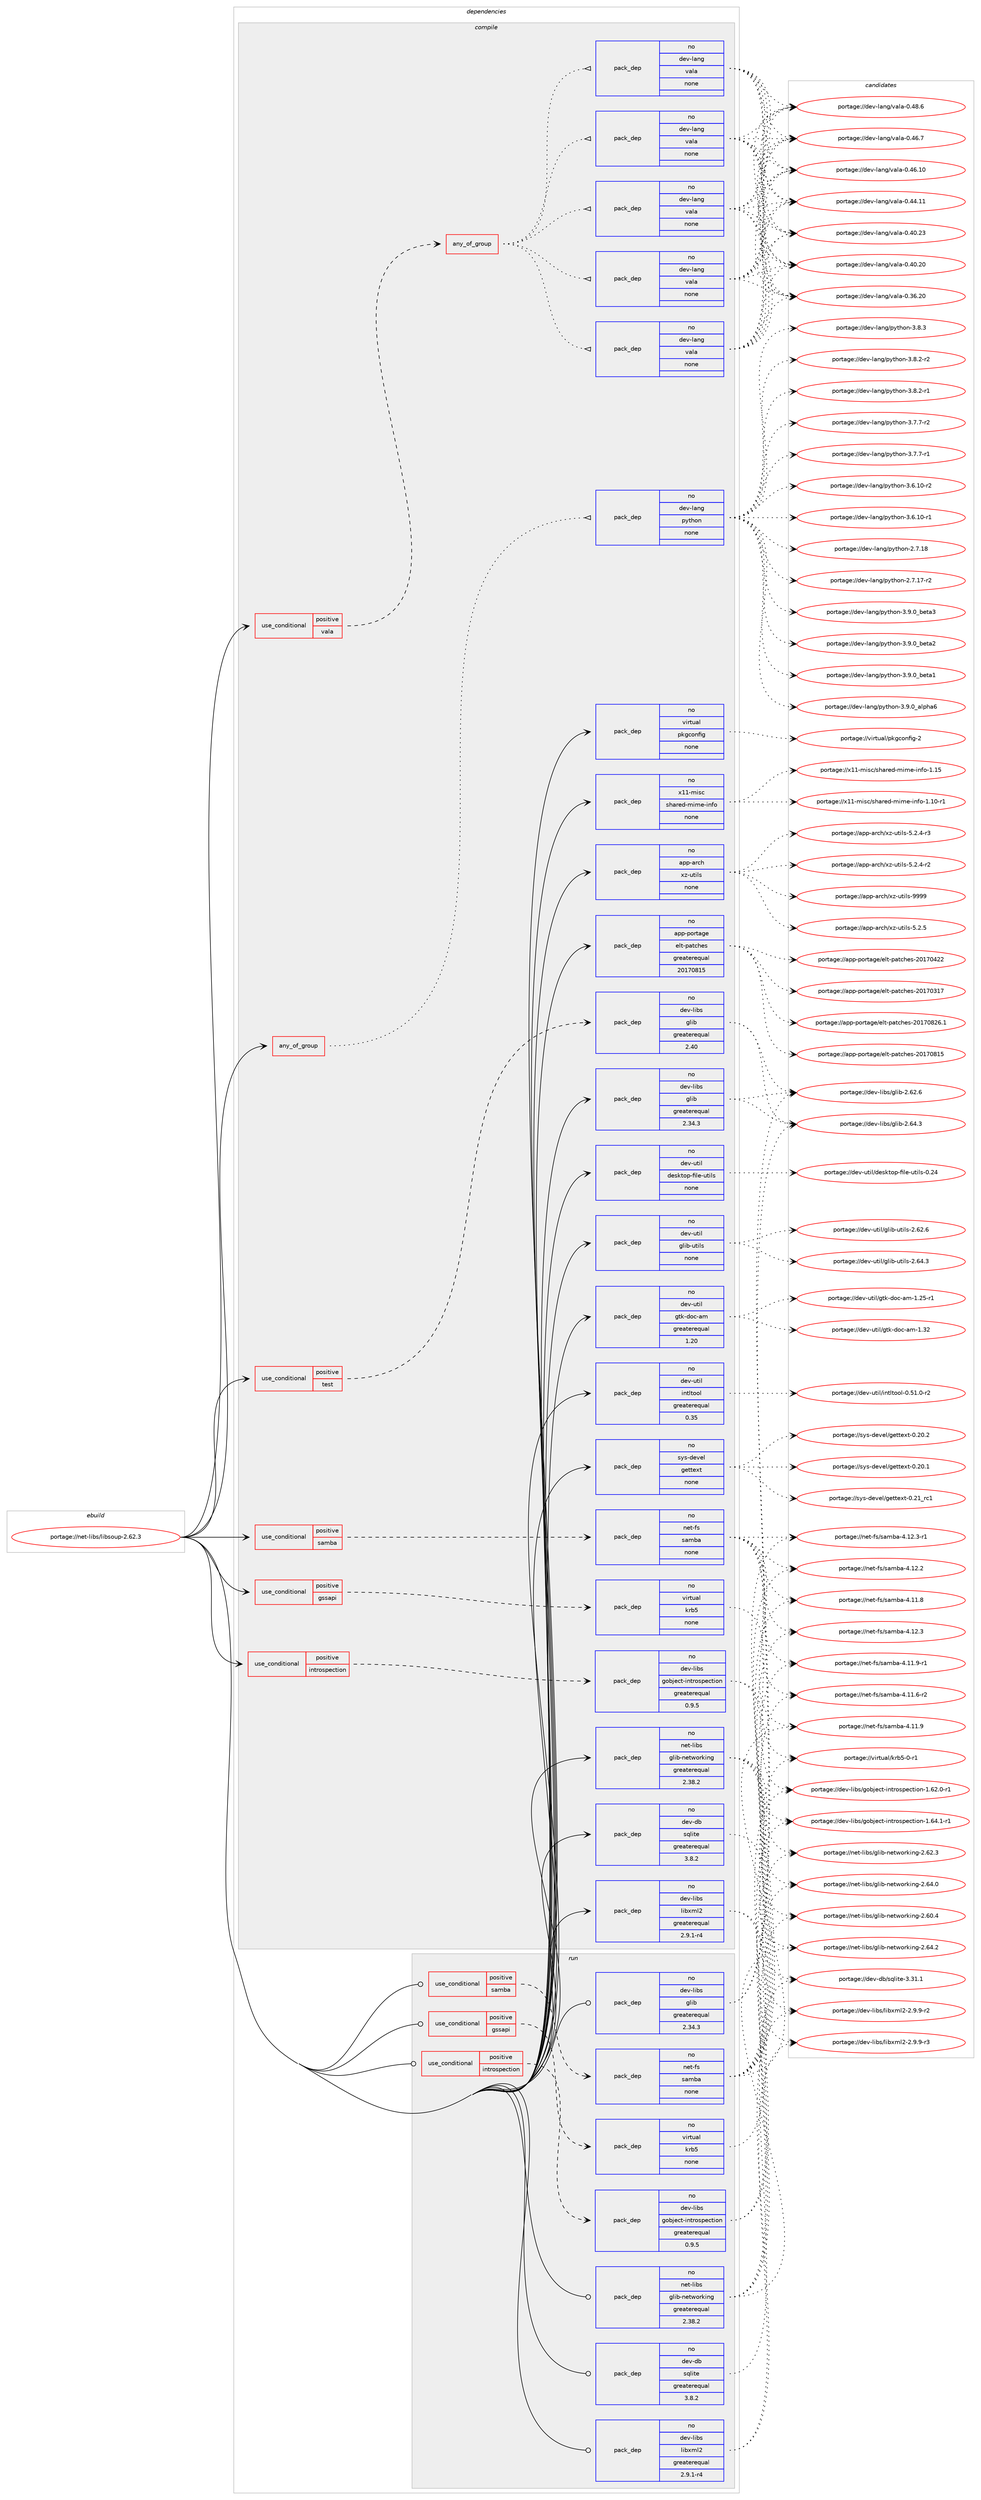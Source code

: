 digraph prolog {

# *************
# Graph options
# *************

newrank=true;
concentrate=true;
compound=true;
graph [rankdir=LR,fontname=Helvetica,fontsize=10,ranksep=1.5];#, ranksep=2.5, nodesep=0.2];
edge  [arrowhead=vee];
node  [fontname=Helvetica,fontsize=10];

# **********
# The ebuild
# **********

subgraph cluster_leftcol {
color=gray;
rank=same;
label=<<i>ebuild</i>>;
id [label="portage://net-libs/libsoup-2.62.3", color=red, width=4, href="../net-libs/libsoup-2.62.3.svg"];
}

# ****************
# The dependencies
# ****************

subgraph cluster_midcol {
color=gray;
label=<<i>dependencies</i>>;
subgraph cluster_compile {
fillcolor="#eeeeee";
style=filled;
label=<<i>compile</i>>;
subgraph any98 {
dependency8742 [label=<<TABLE BORDER="0" CELLBORDER="1" CELLSPACING="0" CELLPADDING="4"><TR><TD CELLPADDING="10">any_of_group</TD></TR></TABLE>>, shape=none, color=red];subgraph pack7133 {
dependency8743 [label=<<TABLE BORDER="0" CELLBORDER="1" CELLSPACING="0" CELLPADDING="4" WIDTH="220"><TR><TD ROWSPAN="6" CELLPADDING="30">pack_dep</TD></TR><TR><TD WIDTH="110">no</TD></TR><TR><TD>dev-lang</TD></TR><TR><TD>python</TD></TR><TR><TD>none</TD></TR><TR><TD></TD></TR></TABLE>>, shape=none, color=blue];
}
dependency8742:e -> dependency8743:w [weight=20,style="dotted",arrowhead="oinv"];
}
id:e -> dependency8742:w [weight=20,style="solid",arrowhead="vee"];
subgraph cond1483 {
dependency8744 [label=<<TABLE BORDER="0" CELLBORDER="1" CELLSPACING="0" CELLPADDING="4"><TR><TD ROWSPAN="3" CELLPADDING="10">use_conditional</TD></TR><TR><TD>positive</TD></TR><TR><TD>gssapi</TD></TR></TABLE>>, shape=none, color=red];
subgraph pack7134 {
dependency8745 [label=<<TABLE BORDER="0" CELLBORDER="1" CELLSPACING="0" CELLPADDING="4" WIDTH="220"><TR><TD ROWSPAN="6" CELLPADDING="30">pack_dep</TD></TR><TR><TD WIDTH="110">no</TD></TR><TR><TD>virtual</TD></TR><TR><TD>krb5</TD></TR><TR><TD>none</TD></TR><TR><TD></TD></TR></TABLE>>, shape=none, color=blue];
}
dependency8744:e -> dependency8745:w [weight=20,style="dashed",arrowhead="vee"];
}
id:e -> dependency8744:w [weight=20,style="solid",arrowhead="vee"];
subgraph cond1484 {
dependency8746 [label=<<TABLE BORDER="0" CELLBORDER="1" CELLSPACING="0" CELLPADDING="4"><TR><TD ROWSPAN="3" CELLPADDING="10">use_conditional</TD></TR><TR><TD>positive</TD></TR><TR><TD>introspection</TD></TR></TABLE>>, shape=none, color=red];
subgraph pack7135 {
dependency8747 [label=<<TABLE BORDER="0" CELLBORDER="1" CELLSPACING="0" CELLPADDING="4" WIDTH="220"><TR><TD ROWSPAN="6" CELLPADDING="30">pack_dep</TD></TR><TR><TD WIDTH="110">no</TD></TR><TR><TD>dev-libs</TD></TR><TR><TD>gobject-introspection</TD></TR><TR><TD>greaterequal</TD></TR><TR><TD>0.9.5</TD></TR></TABLE>>, shape=none, color=blue];
}
dependency8746:e -> dependency8747:w [weight=20,style="dashed",arrowhead="vee"];
}
id:e -> dependency8746:w [weight=20,style="solid",arrowhead="vee"];
subgraph cond1485 {
dependency8748 [label=<<TABLE BORDER="0" CELLBORDER="1" CELLSPACING="0" CELLPADDING="4"><TR><TD ROWSPAN="3" CELLPADDING="10">use_conditional</TD></TR><TR><TD>positive</TD></TR><TR><TD>samba</TD></TR></TABLE>>, shape=none, color=red];
subgraph pack7136 {
dependency8749 [label=<<TABLE BORDER="0" CELLBORDER="1" CELLSPACING="0" CELLPADDING="4" WIDTH="220"><TR><TD ROWSPAN="6" CELLPADDING="30">pack_dep</TD></TR><TR><TD WIDTH="110">no</TD></TR><TR><TD>net-fs</TD></TR><TR><TD>samba</TD></TR><TR><TD>none</TD></TR><TR><TD></TD></TR></TABLE>>, shape=none, color=blue];
}
dependency8748:e -> dependency8749:w [weight=20,style="dashed",arrowhead="vee"];
}
id:e -> dependency8748:w [weight=20,style="solid",arrowhead="vee"];
subgraph cond1486 {
dependency8750 [label=<<TABLE BORDER="0" CELLBORDER="1" CELLSPACING="0" CELLPADDING="4"><TR><TD ROWSPAN="3" CELLPADDING="10">use_conditional</TD></TR><TR><TD>positive</TD></TR><TR><TD>test</TD></TR></TABLE>>, shape=none, color=red];
subgraph pack7137 {
dependency8751 [label=<<TABLE BORDER="0" CELLBORDER="1" CELLSPACING="0" CELLPADDING="4" WIDTH="220"><TR><TD ROWSPAN="6" CELLPADDING="30">pack_dep</TD></TR><TR><TD WIDTH="110">no</TD></TR><TR><TD>dev-libs</TD></TR><TR><TD>glib</TD></TR><TR><TD>greaterequal</TD></TR><TR><TD>2.40</TD></TR></TABLE>>, shape=none, color=blue];
}
dependency8750:e -> dependency8751:w [weight=20,style="dashed",arrowhead="vee"];
}
id:e -> dependency8750:w [weight=20,style="solid",arrowhead="vee"];
subgraph cond1487 {
dependency8752 [label=<<TABLE BORDER="0" CELLBORDER="1" CELLSPACING="0" CELLPADDING="4"><TR><TD ROWSPAN="3" CELLPADDING="10">use_conditional</TD></TR><TR><TD>positive</TD></TR><TR><TD>vala</TD></TR></TABLE>>, shape=none, color=red];
subgraph any99 {
dependency8753 [label=<<TABLE BORDER="0" CELLBORDER="1" CELLSPACING="0" CELLPADDING="4"><TR><TD CELLPADDING="10">any_of_group</TD></TR></TABLE>>, shape=none, color=red];subgraph pack7138 {
dependency8754 [label=<<TABLE BORDER="0" CELLBORDER="1" CELLSPACING="0" CELLPADDING="4" WIDTH="220"><TR><TD ROWSPAN="6" CELLPADDING="30">pack_dep</TD></TR><TR><TD WIDTH="110">no</TD></TR><TR><TD>dev-lang</TD></TR><TR><TD>vala</TD></TR><TR><TD>none</TD></TR><TR><TD></TD></TR></TABLE>>, shape=none, color=blue];
}
dependency8753:e -> dependency8754:w [weight=20,style="dotted",arrowhead="oinv"];
subgraph pack7139 {
dependency8755 [label=<<TABLE BORDER="0" CELLBORDER="1" CELLSPACING="0" CELLPADDING="4" WIDTH="220"><TR><TD ROWSPAN="6" CELLPADDING="30">pack_dep</TD></TR><TR><TD WIDTH="110">no</TD></TR><TR><TD>dev-lang</TD></TR><TR><TD>vala</TD></TR><TR><TD>none</TD></TR><TR><TD></TD></TR></TABLE>>, shape=none, color=blue];
}
dependency8753:e -> dependency8755:w [weight=20,style="dotted",arrowhead="oinv"];
subgraph pack7140 {
dependency8756 [label=<<TABLE BORDER="0" CELLBORDER="1" CELLSPACING="0" CELLPADDING="4" WIDTH="220"><TR><TD ROWSPAN="6" CELLPADDING="30">pack_dep</TD></TR><TR><TD WIDTH="110">no</TD></TR><TR><TD>dev-lang</TD></TR><TR><TD>vala</TD></TR><TR><TD>none</TD></TR><TR><TD></TD></TR></TABLE>>, shape=none, color=blue];
}
dependency8753:e -> dependency8756:w [weight=20,style="dotted",arrowhead="oinv"];
subgraph pack7141 {
dependency8757 [label=<<TABLE BORDER="0" CELLBORDER="1" CELLSPACING="0" CELLPADDING="4" WIDTH="220"><TR><TD ROWSPAN="6" CELLPADDING="30">pack_dep</TD></TR><TR><TD WIDTH="110">no</TD></TR><TR><TD>dev-lang</TD></TR><TR><TD>vala</TD></TR><TR><TD>none</TD></TR><TR><TD></TD></TR></TABLE>>, shape=none, color=blue];
}
dependency8753:e -> dependency8757:w [weight=20,style="dotted",arrowhead="oinv"];
subgraph pack7142 {
dependency8758 [label=<<TABLE BORDER="0" CELLBORDER="1" CELLSPACING="0" CELLPADDING="4" WIDTH="220"><TR><TD ROWSPAN="6" CELLPADDING="30">pack_dep</TD></TR><TR><TD WIDTH="110">no</TD></TR><TR><TD>dev-lang</TD></TR><TR><TD>vala</TD></TR><TR><TD>none</TD></TR><TR><TD></TD></TR></TABLE>>, shape=none, color=blue];
}
dependency8753:e -> dependency8758:w [weight=20,style="dotted",arrowhead="oinv"];
}
dependency8752:e -> dependency8753:w [weight=20,style="dashed",arrowhead="vee"];
}
id:e -> dependency8752:w [weight=20,style="solid",arrowhead="vee"];
subgraph pack7143 {
dependency8759 [label=<<TABLE BORDER="0" CELLBORDER="1" CELLSPACING="0" CELLPADDING="4" WIDTH="220"><TR><TD ROWSPAN="6" CELLPADDING="30">pack_dep</TD></TR><TR><TD WIDTH="110">no</TD></TR><TR><TD>app-arch</TD></TR><TR><TD>xz-utils</TD></TR><TR><TD>none</TD></TR><TR><TD></TD></TR></TABLE>>, shape=none, color=blue];
}
id:e -> dependency8759:w [weight=20,style="solid",arrowhead="vee"];
subgraph pack7144 {
dependency8760 [label=<<TABLE BORDER="0" CELLBORDER="1" CELLSPACING="0" CELLPADDING="4" WIDTH="220"><TR><TD ROWSPAN="6" CELLPADDING="30">pack_dep</TD></TR><TR><TD WIDTH="110">no</TD></TR><TR><TD>app-portage</TD></TR><TR><TD>elt-patches</TD></TR><TR><TD>greaterequal</TD></TR><TR><TD>20170815</TD></TR></TABLE>>, shape=none, color=blue];
}
id:e -> dependency8760:w [weight=20,style="solid",arrowhead="vee"];
subgraph pack7145 {
dependency8761 [label=<<TABLE BORDER="0" CELLBORDER="1" CELLSPACING="0" CELLPADDING="4" WIDTH="220"><TR><TD ROWSPAN="6" CELLPADDING="30">pack_dep</TD></TR><TR><TD WIDTH="110">no</TD></TR><TR><TD>dev-db</TD></TR><TR><TD>sqlite</TD></TR><TR><TD>greaterequal</TD></TR><TR><TD>3.8.2</TD></TR></TABLE>>, shape=none, color=blue];
}
id:e -> dependency8761:w [weight=20,style="solid",arrowhead="vee"];
subgraph pack7146 {
dependency8762 [label=<<TABLE BORDER="0" CELLBORDER="1" CELLSPACING="0" CELLPADDING="4" WIDTH="220"><TR><TD ROWSPAN="6" CELLPADDING="30">pack_dep</TD></TR><TR><TD WIDTH="110">no</TD></TR><TR><TD>dev-libs</TD></TR><TR><TD>glib</TD></TR><TR><TD>greaterequal</TD></TR><TR><TD>2.34.3</TD></TR></TABLE>>, shape=none, color=blue];
}
id:e -> dependency8762:w [weight=20,style="solid",arrowhead="vee"];
subgraph pack7147 {
dependency8763 [label=<<TABLE BORDER="0" CELLBORDER="1" CELLSPACING="0" CELLPADDING="4" WIDTH="220"><TR><TD ROWSPAN="6" CELLPADDING="30">pack_dep</TD></TR><TR><TD WIDTH="110">no</TD></TR><TR><TD>dev-libs</TD></TR><TR><TD>libxml2</TD></TR><TR><TD>greaterequal</TD></TR><TR><TD>2.9.1-r4</TD></TR></TABLE>>, shape=none, color=blue];
}
id:e -> dependency8763:w [weight=20,style="solid",arrowhead="vee"];
subgraph pack7148 {
dependency8764 [label=<<TABLE BORDER="0" CELLBORDER="1" CELLSPACING="0" CELLPADDING="4" WIDTH="220"><TR><TD ROWSPAN="6" CELLPADDING="30">pack_dep</TD></TR><TR><TD WIDTH="110">no</TD></TR><TR><TD>dev-util</TD></TR><TR><TD>desktop-file-utils</TD></TR><TR><TD>none</TD></TR><TR><TD></TD></TR></TABLE>>, shape=none, color=blue];
}
id:e -> dependency8764:w [weight=20,style="solid",arrowhead="vee"];
subgraph pack7149 {
dependency8765 [label=<<TABLE BORDER="0" CELLBORDER="1" CELLSPACING="0" CELLPADDING="4" WIDTH="220"><TR><TD ROWSPAN="6" CELLPADDING="30">pack_dep</TD></TR><TR><TD WIDTH="110">no</TD></TR><TR><TD>dev-util</TD></TR><TR><TD>glib-utils</TD></TR><TR><TD>none</TD></TR><TR><TD></TD></TR></TABLE>>, shape=none, color=blue];
}
id:e -> dependency8765:w [weight=20,style="solid",arrowhead="vee"];
subgraph pack7150 {
dependency8766 [label=<<TABLE BORDER="0" CELLBORDER="1" CELLSPACING="0" CELLPADDING="4" WIDTH="220"><TR><TD ROWSPAN="6" CELLPADDING="30">pack_dep</TD></TR><TR><TD WIDTH="110">no</TD></TR><TR><TD>dev-util</TD></TR><TR><TD>gtk-doc-am</TD></TR><TR><TD>greaterequal</TD></TR><TR><TD>1.20</TD></TR></TABLE>>, shape=none, color=blue];
}
id:e -> dependency8766:w [weight=20,style="solid",arrowhead="vee"];
subgraph pack7151 {
dependency8767 [label=<<TABLE BORDER="0" CELLBORDER="1" CELLSPACING="0" CELLPADDING="4" WIDTH="220"><TR><TD ROWSPAN="6" CELLPADDING="30">pack_dep</TD></TR><TR><TD WIDTH="110">no</TD></TR><TR><TD>dev-util</TD></TR><TR><TD>intltool</TD></TR><TR><TD>greaterequal</TD></TR><TR><TD>0.35</TD></TR></TABLE>>, shape=none, color=blue];
}
id:e -> dependency8767:w [weight=20,style="solid",arrowhead="vee"];
subgraph pack7152 {
dependency8768 [label=<<TABLE BORDER="0" CELLBORDER="1" CELLSPACING="0" CELLPADDING="4" WIDTH="220"><TR><TD ROWSPAN="6" CELLPADDING="30">pack_dep</TD></TR><TR><TD WIDTH="110">no</TD></TR><TR><TD>net-libs</TD></TR><TR><TD>glib-networking</TD></TR><TR><TD>greaterequal</TD></TR><TR><TD>2.38.2</TD></TR></TABLE>>, shape=none, color=blue];
}
id:e -> dependency8768:w [weight=20,style="solid",arrowhead="vee"];
subgraph pack7153 {
dependency8769 [label=<<TABLE BORDER="0" CELLBORDER="1" CELLSPACING="0" CELLPADDING="4" WIDTH="220"><TR><TD ROWSPAN="6" CELLPADDING="30">pack_dep</TD></TR><TR><TD WIDTH="110">no</TD></TR><TR><TD>sys-devel</TD></TR><TR><TD>gettext</TD></TR><TR><TD>none</TD></TR><TR><TD></TD></TR></TABLE>>, shape=none, color=blue];
}
id:e -> dependency8769:w [weight=20,style="solid",arrowhead="vee"];
subgraph pack7154 {
dependency8770 [label=<<TABLE BORDER="0" CELLBORDER="1" CELLSPACING="0" CELLPADDING="4" WIDTH="220"><TR><TD ROWSPAN="6" CELLPADDING="30">pack_dep</TD></TR><TR><TD WIDTH="110">no</TD></TR><TR><TD>virtual</TD></TR><TR><TD>pkgconfig</TD></TR><TR><TD>none</TD></TR><TR><TD></TD></TR></TABLE>>, shape=none, color=blue];
}
id:e -> dependency8770:w [weight=20,style="solid",arrowhead="vee"];
subgraph pack7155 {
dependency8771 [label=<<TABLE BORDER="0" CELLBORDER="1" CELLSPACING="0" CELLPADDING="4" WIDTH="220"><TR><TD ROWSPAN="6" CELLPADDING="30">pack_dep</TD></TR><TR><TD WIDTH="110">no</TD></TR><TR><TD>x11-misc</TD></TR><TR><TD>shared-mime-info</TD></TR><TR><TD>none</TD></TR><TR><TD></TD></TR></TABLE>>, shape=none, color=blue];
}
id:e -> dependency8771:w [weight=20,style="solid",arrowhead="vee"];
}
subgraph cluster_compileandrun {
fillcolor="#eeeeee";
style=filled;
label=<<i>compile and run</i>>;
}
subgraph cluster_run {
fillcolor="#eeeeee";
style=filled;
label=<<i>run</i>>;
subgraph cond1488 {
dependency8772 [label=<<TABLE BORDER="0" CELLBORDER="1" CELLSPACING="0" CELLPADDING="4"><TR><TD ROWSPAN="3" CELLPADDING="10">use_conditional</TD></TR><TR><TD>positive</TD></TR><TR><TD>gssapi</TD></TR></TABLE>>, shape=none, color=red];
subgraph pack7156 {
dependency8773 [label=<<TABLE BORDER="0" CELLBORDER="1" CELLSPACING="0" CELLPADDING="4" WIDTH="220"><TR><TD ROWSPAN="6" CELLPADDING="30">pack_dep</TD></TR><TR><TD WIDTH="110">no</TD></TR><TR><TD>virtual</TD></TR><TR><TD>krb5</TD></TR><TR><TD>none</TD></TR><TR><TD></TD></TR></TABLE>>, shape=none, color=blue];
}
dependency8772:e -> dependency8773:w [weight=20,style="dashed",arrowhead="vee"];
}
id:e -> dependency8772:w [weight=20,style="solid",arrowhead="odot"];
subgraph cond1489 {
dependency8774 [label=<<TABLE BORDER="0" CELLBORDER="1" CELLSPACING="0" CELLPADDING="4"><TR><TD ROWSPAN="3" CELLPADDING="10">use_conditional</TD></TR><TR><TD>positive</TD></TR><TR><TD>introspection</TD></TR></TABLE>>, shape=none, color=red];
subgraph pack7157 {
dependency8775 [label=<<TABLE BORDER="0" CELLBORDER="1" CELLSPACING="0" CELLPADDING="4" WIDTH="220"><TR><TD ROWSPAN="6" CELLPADDING="30">pack_dep</TD></TR><TR><TD WIDTH="110">no</TD></TR><TR><TD>dev-libs</TD></TR><TR><TD>gobject-introspection</TD></TR><TR><TD>greaterequal</TD></TR><TR><TD>0.9.5</TD></TR></TABLE>>, shape=none, color=blue];
}
dependency8774:e -> dependency8775:w [weight=20,style="dashed",arrowhead="vee"];
}
id:e -> dependency8774:w [weight=20,style="solid",arrowhead="odot"];
subgraph cond1490 {
dependency8776 [label=<<TABLE BORDER="0" CELLBORDER="1" CELLSPACING="0" CELLPADDING="4"><TR><TD ROWSPAN="3" CELLPADDING="10">use_conditional</TD></TR><TR><TD>positive</TD></TR><TR><TD>samba</TD></TR></TABLE>>, shape=none, color=red];
subgraph pack7158 {
dependency8777 [label=<<TABLE BORDER="0" CELLBORDER="1" CELLSPACING="0" CELLPADDING="4" WIDTH="220"><TR><TD ROWSPAN="6" CELLPADDING="30">pack_dep</TD></TR><TR><TD WIDTH="110">no</TD></TR><TR><TD>net-fs</TD></TR><TR><TD>samba</TD></TR><TR><TD>none</TD></TR><TR><TD></TD></TR></TABLE>>, shape=none, color=blue];
}
dependency8776:e -> dependency8777:w [weight=20,style="dashed",arrowhead="vee"];
}
id:e -> dependency8776:w [weight=20,style="solid",arrowhead="odot"];
subgraph pack7159 {
dependency8778 [label=<<TABLE BORDER="0" CELLBORDER="1" CELLSPACING="0" CELLPADDING="4" WIDTH="220"><TR><TD ROWSPAN="6" CELLPADDING="30">pack_dep</TD></TR><TR><TD WIDTH="110">no</TD></TR><TR><TD>dev-db</TD></TR><TR><TD>sqlite</TD></TR><TR><TD>greaterequal</TD></TR><TR><TD>3.8.2</TD></TR></TABLE>>, shape=none, color=blue];
}
id:e -> dependency8778:w [weight=20,style="solid",arrowhead="odot"];
subgraph pack7160 {
dependency8779 [label=<<TABLE BORDER="0" CELLBORDER="1" CELLSPACING="0" CELLPADDING="4" WIDTH="220"><TR><TD ROWSPAN="6" CELLPADDING="30">pack_dep</TD></TR><TR><TD WIDTH="110">no</TD></TR><TR><TD>dev-libs</TD></TR><TR><TD>glib</TD></TR><TR><TD>greaterequal</TD></TR><TR><TD>2.34.3</TD></TR></TABLE>>, shape=none, color=blue];
}
id:e -> dependency8779:w [weight=20,style="solid",arrowhead="odot"];
subgraph pack7161 {
dependency8780 [label=<<TABLE BORDER="0" CELLBORDER="1" CELLSPACING="0" CELLPADDING="4" WIDTH="220"><TR><TD ROWSPAN="6" CELLPADDING="30">pack_dep</TD></TR><TR><TD WIDTH="110">no</TD></TR><TR><TD>dev-libs</TD></TR><TR><TD>libxml2</TD></TR><TR><TD>greaterequal</TD></TR><TR><TD>2.9.1-r4</TD></TR></TABLE>>, shape=none, color=blue];
}
id:e -> dependency8780:w [weight=20,style="solid",arrowhead="odot"];
subgraph pack7162 {
dependency8781 [label=<<TABLE BORDER="0" CELLBORDER="1" CELLSPACING="0" CELLPADDING="4" WIDTH="220"><TR><TD ROWSPAN="6" CELLPADDING="30">pack_dep</TD></TR><TR><TD WIDTH="110">no</TD></TR><TR><TD>net-libs</TD></TR><TR><TD>glib-networking</TD></TR><TR><TD>greaterequal</TD></TR><TR><TD>2.38.2</TD></TR></TABLE>>, shape=none, color=blue];
}
id:e -> dependency8781:w [weight=20,style="solid",arrowhead="odot"];
}
}

# **************
# The candidates
# **************

subgraph cluster_choices {
rank=same;
color=gray;
label=<<i>candidates</i>>;

subgraph choice7133 {
color=black;
nodesep=1;
choice10010111845108971101034711212111610411111045514657464895981011169751 [label="portage://dev-lang/python-3.9.0_beta3", color=red, width=4,href="../dev-lang/python-3.9.0_beta3.svg"];
choice10010111845108971101034711212111610411111045514657464895981011169750 [label="portage://dev-lang/python-3.9.0_beta2", color=red, width=4,href="../dev-lang/python-3.9.0_beta2.svg"];
choice10010111845108971101034711212111610411111045514657464895981011169749 [label="portage://dev-lang/python-3.9.0_beta1", color=red, width=4,href="../dev-lang/python-3.9.0_beta1.svg"];
choice10010111845108971101034711212111610411111045514657464895971081121049754 [label="portage://dev-lang/python-3.9.0_alpha6", color=red, width=4,href="../dev-lang/python-3.9.0_alpha6.svg"];
choice100101118451089711010347112121116104111110455146564651 [label="portage://dev-lang/python-3.8.3", color=red, width=4,href="../dev-lang/python-3.8.3.svg"];
choice1001011184510897110103471121211161041111104551465646504511450 [label="portage://dev-lang/python-3.8.2-r2", color=red, width=4,href="../dev-lang/python-3.8.2-r2.svg"];
choice1001011184510897110103471121211161041111104551465646504511449 [label="portage://dev-lang/python-3.8.2-r1", color=red, width=4,href="../dev-lang/python-3.8.2-r1.svg"];
choice1001011184510897110103471121211161041111104551465546554511450 [label="portage://dev-lang/python-3.7.7-r2", color=red, width=4,href="../dev-lang/python-3.7.7-r2.svg"];
choice1001011184510897110103471121211161041111104551465546554511449 [label="portage://dev-lang/python-3.7.7-r1", color=red, width=4,href="../dev-lang/python-3.7.7-r1.svg"];
choice100101118451089711010347112121116104111110455146544649484511450 [label="portage://dev-lang/python-3.6.10-r2", color=red, width=4,href="../dev-lang/python-3.6.10-r2.svg"];
choice100101118451089711010347112121116104111110455146544649484511449 [label="portage://dev-lang/python-3.6.10-r1", color=red, width=4,href="../dev-lang/python-3.6.10-r1.svg"];
choice10010111845108971101034711212111610411111045504655464956 [label="portage://dev-lang/python-2.7.18", color=red, width=4,href="../dev-lang/python-2.7.18.svg"];
choice100101118451089711010347112121116104111110455046554649554511450 [label="portage://dev-lang/python-2.7.17-r2", color=red, width=4,href="../dev-lang/python-2.7.17-r2.svg"];
dependency8743:e -> choice10010111845108971101034711212111610411111045514657464895981011169751:w [style=dotted,weight="100"];
dependency8743:e -> choice10010111845108971101034711212111610411111045514657464895981011169750:w [style=dotted,weight="100"];
dependency8743:e -> choice10010111845108971101034711212111610411111045514657464895981011169749:w [style=dotted,weight="100"];
dependency8743:e -> choice10010111845108971101034711212111610411111045514657464895971081121049754:w [style=dotted,weight="100"];
dependency8743:e -> choice100101118451089711010347112121116104111110455146564651:w [style=dotted,weight="100"];
dependency8743:e -> choice1001011184510897110103471121211161041111104551465646504511450:w [style=dotted,weight="100"];
dependency8743:e -> choice1001011184510897110103471121211161041111104551465646504511449:w [style=dotted,weight="100"];
dependency8743:e -> choice1001011184510897110103471121211161041111104551465546554511450:w [style=dotted,weight="100"];
dependency8743:e -> choice1001011184510897110103471121211161041111104551465546554511449:w [style=dotted,weight="100"];
dependency8743:e -> choice100101118451089711010347112121116104111110455146544649484511450:w [style=dotted,weight="100"];
dependency8743:e -> choice100101118451089711010347112121116104111110455146544649484511449:w [style=dotted,weight="100"];
dependency8743:e -> choice10010111845108971101034711212111610411111045504655464956:w [style=dotted,weight="100"];
dependency8743:e -> choice100101118451089711010347112121116104111110455046554649554511450:w [style=dotted,weight="100"];
}
subgraph choice7134 {
color=black;
nodesep=1;
choice1181051141161179710847107114985345484511449 [label="portage://virtual/krb5-0-r1", color=red, width=4,href="../virtual/krb5-0-r1.svg"];
dependency8745:e -> choice1181051141161179710847107114985345484511449:w [style=dotted,weight="100"];
}
subgraph choice7135 {
color=black;
nodesep=1;
choice10010111845108105981154710311198106101991164510511011611411111511210199116105111110454946545246494511449 [label="portage://dev-libs/gobject-introspection-1.64.1-r1", color=red, width=4,href="../dev-libs/gobject-introspection-1.64.1-r1.svg"];
choice10010111845108105981154710311198106101991164510511011611411111511210199116105111110454946545046484511449 [label="portage://dev-libs/gobject-introspection-1.62.0-r1", color=red, width=4,href="../dev-libs/gobject-introspection-1.62.0-r1.svg"];
dependency8747:e -> choice10010111845108105981154710311198106101991164510511011611411111511210199116105111110454946545246494511449:w [style=dotted,weight="100"];
dependency8747:e -> choice10010111845108105981154710311198106101991164510511011611411111511210199116105111110454946545046484511449:w [style=dotted,weight="100"];
}
subgraph choice7136 {
color=black;
nodesep=1;
choice1101011164510211547115971099897455246495046514511449 [label="portage://net-fs/samba-4.12.3-r1", color=red, width=4,href="../net-fs/samba-4.12.3-r1.svg"];
choice110101116451021154711597109989745524649504651 [label="portage://net-fs/samba-4.12.3", color=red, width=4,href="../net-fs/samba-4.12.3.svg"];
choice110101116451021154711597109989745524649504650 [label="portage://net-fs/samba-4.12.2", color=red, width=4,href="../net-fs/samba-4.12.2.svg"];
choice1101011164510211547115971099897455246494946574511449 [label="portage://net-fs/samba-4.11.9-r1", color=red, width=4,href="../net-fs/samba-4.11.9-r1.svg"];
choice110101116451021154711597109989745524649494657 [label="portage://net-fs/samba-4.11.9", color=red, width=4,href="../net-fs/samba-4.11.9.svg"];
choice110101116451021154711597109989745524649494656 [label="portage://net-fs/samba-4.11.8", color=red, width=4,href="../net-fs/samba-4.11.8.svg"];
choice1101011164510211547115971099897455246494946544511450 [label="portage://net-fs/samba-4.11.6-r2", color=red, width=4,href="../net-fs/samba-4.11.6-r2.svg"];
dependency8749:e -> choice1101011164510211547115971099897455246495046514511449:w [style=dotted,weight="100"];
dependency8749:e -> choice110101116451021154711597109989745524649504651:w [style=dotted,weight="100"];
dependency8749:e -> choice110101116451021154711597109989745524649504650:w [style=dotted,weight="100"];
dependency8749:e -> choice1101011164510211547115971099897455246494946574511449:w [style=dotted,weight="100"];
dependency8749:e -> choice110101116451021154711597109989745524649494657:w [style=dotted,weight="100"];
dependency8749:e -> choice110101116451021154711597109989745524649494656:w [style=dotted,weight="100"];
dependency8749:e -> choice1101011164510211547115971099897455246494946544511450:w [style=dotted,weight="100"];
}
subgraph choice7137 {
color=black;
nodesep=1;
choice1001011184510810598115471031081059845504654524651 [label="portage://dev-libs/glib-2.64.3", color=red, width=4,href="../dev-libs/glib-2.64.3.svg"];
choice1001011184510810598115471031081059845504654504654 [label="portage://dev-libs/glib-2.62.6", color=red, width=4,href="../dev-libs/glib-2.62.6.svg"];
dependency8751:e -> choice1001011184510810598115471031081059845504654524651:w [style=dotted,weight="100"];
dependency8751:e -> choice1001011184510810598115471031081059845504654504654:w [style=dotted,weight="100"];
}
subgraph choice7138 {
color=black;
nodesep=1;
choice100101118451089711010347118971089745484652564654 [label="portage://dev-lang/vala-0.48.6", color=red, width=4,href="../dev-lang/vala-0.48.6.svg"];
choice100101118451089711010347118971089745484652544655 [label="portage://dev-lang/vala-0.46.7", color=red, width=4,href="../dev-lang/vala-0.46.7.svg"];
choice10010111845108971101034711897108974548465254464948 [label="portage://dev-lang/vala-0.46.10", color=red, width=4,href="../dev-lang/vala-0.46.10.svg"];
choice10010111845108971101034711897108974548465252464949 [label="portage://dev-lang/vala-0.44.11", color=red, width=4,href="../dev-lang/vala-0.44.11.svg"];
choice10010111845108971101034711897108974548465248465051 [label="portage://dev-lang/vala-0.40.23", color=red, width=4,href="../dev-lang/vala-0.40.23.svg"];
choice10010111845108971101034711897108974548465248465048 [label="portage://dev-lang/vala-0.40.20", color=red, width=4,href="../dev-lang/vala-0.40.20.svg"];
choice10010111845108971101034711897108974548465154465048 [label="portage://dev-lang/vala-0.36.20", color=red, width=4,href="../dev-lang/vala-0.36.20.svg"];
dependency8754:e -> choice100101118451089711010347118971089745484652564654:w [style=dotted,weight="100"];
dependency8754:e -> choice100101118451089711010347118971089745484652544655:w [style=dotted,weight="100"];
dependency8754:e -> choice10010111845108971101034711897108974548465254464948:w [style=dotted,weight="100"];
dependency8754:e -> choice10010111845108971101034711897108974548465252464949:w [style=dotted,weight="100"];
dependency8754:e -> choice10010111845108971101034711897108974548465248465051:w [style=dotted,weight="100"];
dependency8754:e -> choice10010111845108971101034711897108974548465248465048:w [style=dotted,weight="100"];
dependency8754:e -> choice10010111845108971101034711897108974548465154465048:w [style=dotted,weight="100"];
}
subgraph choice7139 {
color=black;
nodesep=1;
choice100101118451089711010347118971089745484652564654 [label="portage://dev-lang/vala-0.48.6", color=red, width=4,href="../dev-lang/vala-0.48.6.svg"];
choice100101118451089711010347118971089745484652544655 [label="portage://dev-lang/vala-0.46.7", color=red, width=4,href="../dev-lang/vala-0.46.7.svg"];
choice10010111845108971101034711897108974548465254464948 [label="portage://dev-lang/vala-0.46.10", color=red, width=4,href="../dev-lang/vala-0.46.10.svg"];
choice10010111845108971101034711897108974548465252464949 [label="portage://dev-lang/vala-0.44.11", color=red, width=4,href="../dev-lang/vala-0.44.11.svg"];
choice10010111845108971101034711897108974548465248465051 [label="portage://dev-lang/vala-0.40.23", color=red, width=4,href="../dev-lang/vala-0.40.23.svg"];
choice10010111845108971101034711897108974548465248465048 [label="portage://dev-lang/vala-0.40.20", color=red, width=4,href="../dev-lang/vala-0.40.20.svg"];
choice10010111845108971101034711897108974548465154465048 [label="portage://dev-lang/vala-0.36.20", color=red, width=4,href="../dev-lang/vala-0.36.20.svg"];
dependency8755:e -> choice100101118451089711010347118971089745484652564654:w [style=dotted,weight="100"];
dependency8755:e -> choice100101118451089711010347118971089745484652544655:w [style=dotted,weight="100"];
dependency8755:e -> choice10010111845108971101034711897108974548465254464948:w [style=dotted,weight="100"];
dependency8755:e -> choice10010111845108971101034711897108974548465252464949:w [style=dotted,weight="100"];
dependency8755:e -> choice10010111845108971101034711897108974548465248465051:w [style=dotted,weight="100"];
dependency8755:e -> choice10010111845108971101034711897108974548465248465048:w [style=dotted,weight="100"];
dependency8755:e -> choice10010111845108971101034711897108974548465154465048:w [style=dotted,weight="100"];
}
subgraph choice7140 {
color=black;
nodesep=1;
choice100101118451089711010347118971089745484652564654 [label="portage://dev-lang/vala-0.48.6", color=red, width=4,href="../dev-lang/vala-0.48.6.svg"];
choice100101118451089711010347118971089745484652544655 [label="portage://dev-lang/vala-0.46.7", color=red, width=4,href="../dev-lang/vala-0.46.7.svg"];
choice10010111845108971101034711897108974548465254464948 [label="portage://dev-lang/vala-0.46.10", color=red, width=4,href="../dev-lang/vala-0.46.10.svg"];
choice10010111845108971101034711897108974548465252464949 [label="portage://dev-lang/vala-0.44.11", color=red, width=4,href="../dev-lang/vala-0.44.11.svg"];
choice10010111845108971101034711897108974548465248465051 [label="portage://dev-lang/vala-0.40.23", color=red, width=4,href="../dev-lang/vala-0.40.23.svg"];
choice10010111845108971101034711897108974548465248465048 [label="portage://dev-lang/vala-0.40.20", color=red, width=4,href="../dev-lang/vala-0.40.20.svg"];
choice10010111845108971101034711897108974548465154465048 [label="portage://dev-lang/vala-0.36.20", color=red, width=4,href="../dev-lang/vala-0.36.20.svg"];
dependency8756:e -> choice100101118451089711010347118971089745484652564654:w [style=dotted,weight="100"];
dependency8756:e -> choice100101118451089711010347118971089745484652544655:w [style=dotted,weight="100"];
dependency8756:e -> choice10010111845108971101034711897108974548465254464948:w [style=dotted,weight="100"];
dependency8756:e -> choice10010111845108971101034711897108974548465252464949:w [style=dotted,weight="100"];
dependency8756:e -> choice10010111845108971101034711897108974548465248465051:w [style=dotted,weight="100"];
dependency8756:e -> choice10010111845108971101034711897108974548465248465048:w [style=dotted,weight="100"];
dependency8756:e -> choice10010111845108971101034711897108974548465154465048:w [style=dotted,weight="100"];
}
subgraph choice7141 {
color=black;
nodesep=1;
choice100101118451089711010347118971089745484652564654 [label="portage://dev-lang/vala-0.48.6", color=red, width=4,href="../dev-lang/vala-0.48.6.svg"];
choice100101118451089711010347118971089745484652544655 [label="portage://dev-lang/vala-0.46.7", color=red, width=4,href="../dev-lang/vala-0.46.7.svg"];
choice10010111845108971101034711897108974548465254464948 [label="portage://dev-lang/vala-0.46.10", color=red, width=4,href="../dev-lang/vala-0.46.10.svg"];
choice10010111845108971101034711897108974548465252464949 [label="portage://dev-lang/vala-0.44.11", color=red, width=4,href="../dev-lang/vala-0.44.11.svg"];
choice10010111845108971101034711897108974548465248465051 [label="portage://dev-lang/vala-0.40.23", color=red, width=4,href="../dev-lang/vala-0.40.23.svg"];
choice10010111845108971101034711897108974548465248465048 [label="portage://dev-lang/vala-0.40.20", color=red, width=4,href="../dev-lang/vala-0.40.20.svg"];
choice10010111845108971101034711897108974548465154465048 [label="portage://dev-lang/vala-0.36.20", color=red, width=4,href="../dev-lang/vala-0.36.20.svg"];
dependency8757:e -> choice100101118451089711010347118971089745484652564654:w [style=dotted,weight="100"];
dependency8757:e -> choice100101118451089711010347118971089745484652544655:w [style=dotted,weight="100"];
dependency8757:e -> choice10010111845108971101034711897108974548465254464948:w [style=dotted,weight="100"];
dependency8757:e -> choice10010111845108971101034711897108974548465252464949:w [style=dotted,weight="100"];
dependency8757:e -> choice10010111845108971101034711897108974548465248465051:w [style=dotted,weight="100"];
dependency8757:e -> choice10010111845108971101034711897108974548465248465048:w [style=dotted,weight="100"];
dependency8757:e -> choice10010111845108971101034711897108974548465154465048:w [style=dotted,weight="100"];
}
subgraph choice7142 {
color=black;
nodesep=1;
choice100101118451089711010347118971089745484652564654 [label="portage://dev-lang/vala-0.48.6", color=red, width=4,href="../dev-lang/vala-0.48.6.svg"];
choice100101118451089711010347118971089745484652544655 [label="portage://dev-lang/vala-0.46.7", color=red, width=4,href="../dev-lang/vala-0.46.7.svg"];
choice10010111845108971101034711897108974548465254464948 [label="portage://dev-lang/vala-0.46.10", color=red, width=4,href="../dev-lang/vala-0.46.10.svg"];
choice10010111845108971101034711897108974548465252464949 [label="portage://dev-lang/vala-0.44.11", color=red, width=4,href="../dev-lang/vala-0.44.11.svg"];
choice10010111845108971101034711897108974548465248465051 [label="portage://dev-lang/vala-0.40.23", color=red, width=4,href="../dev-lang/vala-0.40.23.svg"];
choice10010111845108971101034711897108974548465248465048 [label="portage://dev-lang/vala-0.40.20", color=red, width=4,href="../dev-lang/vala-0.40.20.svg"];
choice10010111845108971101034711897108974548465154465048 [label="portage://dev-lang/vala-0.36.20", color=red, width=4,href="../dev-lang/vala-0.36.20.svg"];
dependency8758:e -> choice100101118451089711010347118971089745484652564654:w [style=dotted,weight="100"];
dependency8758:e -> choice100101118451089711010347118971089745484652544655:w [style=dotted,weight="100"];
dependency8758:e -> choice10010111845108971101034711897108974548465254464948:w [style=dotted,weight="100"];
dependency8758:e -> choice10010111845108971101034711897108974548465252464949:w [style=dotted,weight="100"];
dependency8758:e -> choice10010111845108971101034711897108974548465248465051:w [style=dotted,weight="100"];
dependency8758:e -> choice10010111845108971101034711897108974548465248465048:w [style=dotted,weight="100"];
dependency8758:e -> choice10010111845108971101034711897108974548465154465048:w [style=dotted,weight="100"];
}
subgraph choice7143 {
color=black;
nodesep=1;
choice9711211245971149910447120122451171161051081154557575757 [label="portage://app-arch/xz-utils-9999", color=red, width=4,href="../app-arch/xz-utils-9999.svg"];
choice971121124597114991044712012245117116105108115455346504653 [label="portage://app-arch/xz-utils-5.2.5", color=red, width=4,href="../app-arch/xz-utils-5.2.5.svg"];
choice9711211245971149910447120122451171161051081154553465046524511451 [label="portage://app-arch/xz-utils-5.2.4-r3", color=red, width=4,href="../app-arch/xz-utils-5.2.4-r3.svg"];
choice9711211245971149910447120122451171161051081154553465046524511450 [label="portage://app-arch/xz-utils-5.2.4-r2", color=red, width=4,href="../app-arch/xz-utils-5.2.4-r2.svg"];
dependency8759:e -> choice9711211245971149910447120122451171161051081154557575757:w [style=dotted,weight="100"];
dependency8759:e -> choice971121124597114991044712012245117116105108115455346504653:w [style=dotted,weight="100"];
dependency8759:e -> choice9711211245971149910447120122451171161051081154553465046524511451:w [style=dotted,weight="100"];
dependency8759:e -> choice9711211245971149910447120122451171161051081154553465046524511450:w [style=dotted,weight="100"];
}
subgraph choice7144 {
color=black;
nodesep=1;
choice971121124511211111411697103101471011081164511297116991041011154550484955485650544649 [label="portage://app-portage/elt-patches-20170826.1", color=red, width=4,href="../app-portage/elt-patches-20170826.1.svg"];
choice97112112451121111141169710310147101108116451129711699104101115455048495548564953 [label="portage://app-portage/elt-patches-20170815", color=red, width=4,href="../app-portage/elt-patches-20170815.svg"];
choice97112112451121111141169710310147101108116451129711699104101115455048495548525050 [label="portage://app-portage/elt-patches-20170422", color=red, width=4,href="../app-portage/elt-patches-20170422.svg"];
choice97112112451121111141169710310147101108116451129711699104101115455048495548514955 [label="portage://app-portage/elt-patches-20170317", color=red, width=4,href="../app-portage/elt-patches-20170317.svg"];
dependency8760:e -> choice971121124511211111411697103101471011081164511297116991041011154550484955485650544649:w [style=dotted,weight="100"];
dependency8760:e -> choice97112112451121111141169710310147101108116451129711699104101115455048495548564953:w [style=dotted,weight="100"];
dependency8760:e -> choice97112112451121111141169710310147101108116451129711699104101115455048495548525050:w [style=dotted,weight="100"];
dependency8760:e -> choice97112112451121111141169710310147101108116451129711699104101115455048495548514955:w [style=dotted,weight="100"];
}
subgraph choice7145 {
color=black;
nodesep=1;
choice10010111845100984711511310810511610145514651494649 [label="portage://dev-db/sqlite-3.31.1", color=red, width=4,href="../dev-db/sqlite-3.31.1.svg"];
dependency8761:e -> choice10010111845100984711511310810511610145514651494649:w [style=dotted,weight="100"];
}
subgraph choice7146 {
color=black;
nodesep=1;
choice1001011184510810598115471031081059845504654524651 [label="portage://dev-libs/glib-2.64.3", color=red, width=4,href="../dev-libs/glib-2.64.3.svg"];
choice1001011184510810598115471031081059845504654504654 [label="portage://dev-libs/glib-2.62.6", color=red, width=4,href="../dev-libs/glib-2.62.6.svg"];
dependency8762:e -> choice1001011184510810598115471031081059845504654524651:w [style=dotted,weight="100"];
dependency8762:e -> choice1001011184510810598115471031081059845504654504654:w [style=dotted,weight="100"];
}
subgraph choice7147 {
color=black;
nodesep=1;
choice10010111845108105981154710810598120109108504550465746574511451 [label="portage://dev-libs/libxml2-2.9.9-r3", color=red, width=4,href="../dev-libs/libxml2-2.9.9-r3.svg"];
choice10010111845108105981154710810598120109108504550465746574511450 [label="portage://dev-libs/libxml2-2.9.9-r2", color=red, width=4,href="../dev-libs/libxml2-2.9.9-r2.svg"];
dependency8763:e -> choice10010111845108105981154710810598120109108504550465746574511451:w [style=dotted,weight="100"];
dependency8763:e -> choice10010111845108105981154710810598120109108504550465746574511450:w [style=dotted,weight="100"];
}
subgraph choice7148 {
color=black;
nodesep=1;
choice100101118451171161051084710010111510711611111245102105108101451171161051081154548465052 [label="portage://dev-util/desktop-file-utils-0.24", color=red, width=4,href="../dev-util/desktop-file-utils-0.24.svg"];
dependency8764:e -> choice100101118451171161051084710010111510711611111245102105108101451171161051081154548465052:w [style=dotted,weight="100"];
}
subgraph choice7149 {
color=black;
nodesep=1;
choice1001011184511711610510847103108105984511711610510811545504654524651 [label="portage://dev-util/glib-utils-2.64.3", color=red, width=4,href="../dev-util/glib-utils-2.64.3.svg"];
choice1001011184511711610510847103108105984511711610510811545504654504654 [label="portage://dev-util/glib-utils-2.62.6", color=red, width=4,href="../dev-util/glib-utils-2.62.6.svg"];
dependency8765:e -> choice1001011184511711610510847103108105984511711610510811545504654524651:w [style=dotted,weight="100"];
dependency8765:e -> choice1001011184511711610510847103108105984511711610510811545504654504654:w [style=dotted,weight="100"];
}
subgraph choice7150 {
color=black;
nodesep=1;
choice1001011184511711610510847103116107451001119945971094549465150 [label="portage://dev-util/gtk-doc-am-1.32", color=red, width=4,href="../dev-util/gtk-doc-am-1.32.svg"];
choice10010111845117116105108471031161074510011199459710945494650534511449 [label="portage://dev-util/gtk-doc-am-1.25-r1", color=red, width=4,href="../dev-util/gtk-doc-am-1.25-r1.svg"];
dependency8766:e -> choice1001011184511711610510847103116107451001119945971094549465150:w [style=dotted,weight="100"];
dependency8766:e -> choice10010111845117116105108471031161074510011199459710945494650534511449:w [style=dotted,weight="100"];
}
subgraph choice7151 {
color=black;
nodesep=1;
choice1001011184511711610510847105110116108116111111108454846534946484511450 [label="portage://dev-util/intltool-0.51.0-r2", color=red, width=4,href="../dev-util/intltool-0.51.0-r2.svg"];
dependency8767:e -> choice1001011184511711610510847105110116108116111111108454846534946484511450:w [style=dotted,weight="100"];
}
subgraph choice7152 {
color=black;
nodesep=1;
choice110101116451081059811547103108105984511010111611911111410710511010345504654524650 [label="portage://net-libs/glib-networking-2.64.2", color=red, width=4,href="../net-libs/glib-networking-2.64.2.svg"];
choice110101116451081059811547103108105984511010111611911111410710511010345504654524648 [label="portage://net-libs/glib-networking-2.64.0", color=red, width=4,href="../net-libs/glib-networking-2.64.0.svg"];
choice110101116451081059811547103108105984511010111611911111410710511010345504654504651 [label="portage://net-libs/glib-networking-2.62.3", color=red, width=4,href="../net-libs/glib-networking-2.62.3.svg"];
choice110101116451081059811547103108105984511010111611911111410710511010345504654484652 [label="portage://net-libs/glib-networking-2.60.4", color=red, width=4,href="../net-libs/glib-networking-2.60.4.svg"];
dependency8768:e -> choice110101116451081059811547103108105984511010111611911111410710511010345504654524650:w [style=dotted,weight="100"];
dependency8768:e -> choice110101116451081059811547103108105984511010111611911111410710511010345504654524648:w [style=dotted,weight="100"];
dependency8768:e -> choice110101116451081059811547103108105984511010111611911111410710511010345504654504651:w [style=dotted,weight="100"];
dependency8768:e -> choice110101116451081059811547103108105984511010111611911111410710511010345504654484652:w [style=dotted,weight="100"];
}
subgraph choice7153 {
color=black;
nodesep=1;
choice11512111545100101118101108471031011161161011201164548465049951149949 [label="portage://sys-devel/gettext-0.21_rc1", color=red, width=4,href="../sys-devel/gettext-0.21_rc1.svg"];
choice115121115451001011181011084710310111611610112011645484650484650 [label="portage://sys-devel/gettext-0.20.2", color=red, width=4,href="../sys-devel/gettext-0.20.2.svg"];
choice115121115451001011181011084710310111611610112011645484650484649 [label="portage://sys-devel/gettext-0.20.1", color=red, width=4,href="../sys-devel/gettext-0.20.1.svg"];
dependency8769:e -> choice11512111545100101118101108471031011161161011201164548465049951149949:w [style=dotted,weight="100"];
dependency8769:e -> choice115121115451001011181011084710310111611610112011645484650484650:w [style=dotted,weight="100"];
dependency8769:e -> choice115121115451001011181011084710310111611610112011645484650484649:w [style=dotted,weight="100"];
}
subgraph choice7154 {
color=black;
nodesep=1;
choice1181051141161179710847112107103991111101021051034550 [label="portage://virtual/pkgconfig-2", color=red, width=4,href="../virtual/pkgconfig-2.svg"];
dependency8770:e -> choice1181051141161179710847112107103991111101021051034550:w [style=dotted,weight="100"];
}
subgraph choice7155 {
color=black;
nodesep=1;
choice12049494510910511599471151049711410110045109105109101451051101021114549464953 [label="portage://x11-misc/shared-mime-info-1.15", color=red, width=4,href="../x11-misc/shared-mime-info-1.15.svg"];
choice120494945109105115994711510497114101100451091051091014510511010211145494649484511449 [label="portage://x11-misc/shared-mime-info-1.10-r1", color=red, width=4,href="../x11-misc/shared-mime-info-1.10-r1.svg"];
dependency8771:e -> choice12049494510910511599471151049711410110045109105109101451051101021114549464953:w [style=dotted,weight="100"];
dependency8771:e -> choice120494945109105115994711510497114101100451091051091014510511010211145494649484511449:w [style=dotted,weight="100"];
}
subgraph choice7156 {
color=black;
nodesep=1;
choice1181051141161179710847107114985345484511449 [label="portage://virtual/krb5-0-r1", color=red, width=4,href="../virtual/krb5-0-r1.svg"];
dependency8773:e -> choice1181051141161179710847107114985345484511449:w [style=dotted,weight="100"];
}
subgraph choice7157 {
color=black;
nodesep=1;
choice10010111845108105981154710311198106101991164510511011611411111511210199116105111110454946545246494511449 [label="portage://dev-libs/gobject-introspection-1.64.1-r1", color=red, width=4,href="../dev-libs/gobject-introspection-1.64.1-r1.svg"];
choice10010111845108105981154710311198106101991164510511011611411111511210199116105111110454946545046484511449 [label="portage://dev-libs/gobject-introspection-1.62.0-r1", color=red, width=4,href="../dev-libs/gobject-introspection-1.62.0-r1.svg"];
dependency8775:e -> choice10010111845108105981154710311198106101991164510511011611411111511210199116105111110454946545246494511449:w [style=dotted,weight="100"];
dependency8775:e -> choice10010111845108105981154710311198106101991164510511011611411111511210199116105111110454946545046484511449:w [style=dotted,weight="100"];
}
subgraph choice7158 {
color=black;
nodesep=1;
choice1101011164510211547115971099897455246495046514511449 [label="portage://net-fs/samba-4.12.3-r1", color=red, width=4,href="../net-fs/samba-4.12.3-r1.svg"];
choice110101116451021154711597109989745524649504651 [label="portage://net-fs/samba-4.12.3", color=red, width=4,href="../net-fs/samba-4.12.3.svg"];
choice110101116451021154711597109989745524649504650 [label="portage://net-fs/samba-4.12.2", color=red, width=4,href="../net-fs/samba-4.12.2.svg"];
choice1101011164510211547115971099897455246494946574511449 [label="portage://net-fs/samba-4.11.9-r1", color=red, width=4,href="../net-fs/samba-4.11.9-r1.svg"];
choice110101116451021154711597109989745524649494657 [label="portage://net-fs/samba-4.11.9", color=red, width=4,href="../net-fs/samba-4.11.9.svg"];
choice110101116451021154711597109989745524649494656 [label="portage://net-fs/samba-4.11.8", color=red, width=4,href="../net-fs/samba-4.11.8.svg"];
choice1101011164510211547115971099897455246494946544511450 [label="portage://net-fs/samba-4.11.6-r2", color=red, width=4,href="../net-fs/samba-4.11.6-r2.svg"];
dependency8777:e -> choice1101011164510211547115971099897455246495046514511449:w [style=dotted,weight="100"];
dependency8777:e -> choice110101116451021154711597109989745524649504651:w [style=dotted,weight="100"];
dependency8777:e -> choice110101116451021154711597109989745524649504650:w [style=dotted,weight="100"];
dependency8777:e -> choice1101011164510211547115971099897455246494946574511449:w [style=dotted,weight="100"];
dependency8777:e -> choice110101116451021154711597109989745524649494657:w [style=dotted,weight="100"];
dependency8777:e -> choice110101116451021154711597109989745524649494656:w [style=dotted,weight="100"];
dependency8777:e -> choice1101011164510211547115971099897455246494946544511450:w [style=dotted,weight="100"];
}
subgraph choice7159 {
color=black;
nodesep=1;
choice10010111845100984711511310810511610145514651494649 [label="portage://dev-db/sqlite-3.31.1", color=red, width=4,href="../dev-db/sqlite-3.31.1.svg"];
dependency8778:e -> choice10010111845100984711511310810511610145514651494649:w [style=dotted,weight="100"];
}
subgraph choice7160 {
color=black;
nodesep=1;
choice1001011184510810598115471031081059845504654524651 [label="portage://dev-libs/glib-2.64.3", color=red, width=4,href="../dev-libs/glib-2.64.3.svg"];
choice1001011184510810598115471031081059845504654504654 [label="portage://dev-libs/glib-2.62.6", color=red, width=4,href="../dev-libs/glib-2.62.6.svg"];
dependency8779:e -> choice1001011184510810598115471031081059845504654524651:w [style=dotted,weight="100"];
dependency8779:e -> choice1001011184510810598115471031081059845504654504654:w [style=dotted,weight="100"];
}
subgraph choice7161 {
color=black;
nodesep=1;
choice10010111845108105981154710810598120109108504550465746574511451 [label="portage://dev-libs/libxml2-2.9.9-r3", color=red, width=4,href="../dev-libs/libxml2-2.9.9-r3.svg"];
choice10010111845108105981154710810598120109108504550465746574511450 [label="portage://dev-libs/libxml2-2.9.9-r2", color=red, width=4,href="../dev-libs/libxml2-2.9.9-r2.svg"];
dependency8780:e -> choice10010111845108105981154710810598120109108504550465746574511451:w [style=dotted,weight="100"];
dependency8780:e -> choice10010111845108105981154710810598120109108504550465746574511450:w [style=dotted,weight="100"];
}
subgraph choice7162 {
color=black;
nodesep=1;
choice110101116451081059811547103108105984511010111611911111410710511010345504654524650 [label="portage://net-libs/glib-networking-2.64.2", color=red, width=4,href="../net-libs/glib-networking-2.64.2.svg"];
choice110101116451081059811547103108105984511010111611911111410710511010345504654524648 [label="portage://net-libs/glib-networking-2.64.0", color=red, width=4,href="../net-libs/glib-networking-2.64.0.svg"];
choice110101116451081059811547103108105984511010111611911111410710511010345504654504651 [label="portage://net-libs/glib-networking-2.62.3", color=red, width=4,href="../net-libs/glib-networking-2.62.3.svg"];
choice110101116451081059811547103108105984511010111611911111410710511010345504654484652 [label="portage://net-libs/glib-networking-2.60.4", color=red, width=4,href="../net-libs/glib-networking-2.60.4.svg"];
dependency8781:e -> choice110101116451081059811547103108105984511010111611911111410710511010345504654524650:w [style=dotted,weight="100"];
dependency8781:e -> choice110101116451081059811547103108105984511010111611911111410710511010345504654524648:w [style=dotted,weight="100"];
dependency8781:e -> choice110101116451081059811547103108105984511010111611911111410710511010345504654504651:w [style=dotted,weight="100"];
dependency8781:e -> choice110101116451081059811547103108105984511010111611911111410710511010345504654484652:w [style=dotted,weight="100"];
}
}

}
